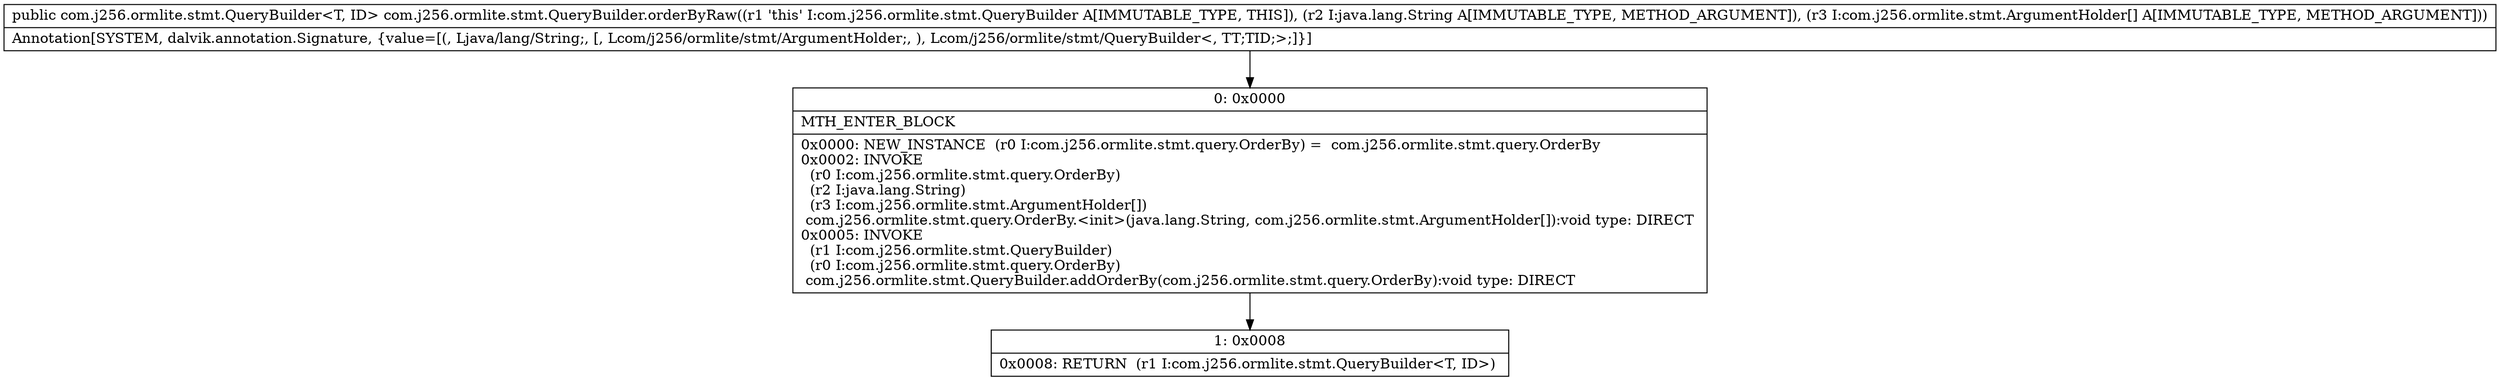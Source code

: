 digraph "CFG forcom.j256.ormlite.stmt.QueryBuilder.orderByRaw(Ljava\/lang\/String;[Lcom\/j256\/ormlite\/stmt\/ArgumentHolder;)Lcom\/j256\/ormlite\/stmt\/QueryBuilder;" {
Node_0 [shape=record,label="{0\:\ 0x0000|MTH_ENTER_BLOCK\l|0x0000: NEW_INSTANCE  (r0 I:com.j256.ormlite.stmt.query.OrderBy) =  com.j256.ormlite.stmt.query.OrderBy \l0x0002: INVOKE  \l  (r0 I:com.j256.ormlite.stmt.query.OrderBy)\l  (r2 I:java.lang.String)\l  (r3 I:com.j256.ormlite.stmt.ArgumentHolder[])\l com.j256.ormlite.stmt.query.OrderBy.\<init\>(java.lang.String, com.j256.ormlite.stmt.ArgumentHolder[]):void type: DIRECT \l0x0005: INVOKE  \l  (r1 I:com.j256.ormlite.stmt.QueryBuilder)\l  (r0 I:com.j256.ormlite.stmt.query.OrderBy)\l com.j256.ormlite.stmt.QueryBuilder.addOrderBy(com.j256.ormlite.stmt.query.OrderBy):void type: DIRECT \l}"];
Node_1 [shape=record,label="{1\:\ 0x0008|0x0008: RETURN  (r1 I:com.j256.ormlite.stmt.QueryBuilder\<T, ID\>) \l}"];
MethodNode[shape=record,label="{public com.j256.ormlite.stmt.QueryBuilder\<T, ID\> com.j256.ormlite.stmt.QueryBuilder.orderByRaw((r1 'this' I:com.j256.ormlite.stmt.QueryBuilder A[IMMUTABLE_TYPE, THIS]), (r2 I:java.lang.String A[IMMUTABLE_TYPE, METHOD_ARGUMENT]), (r3 I:com.j256.ormlite.stmt.ArgumentHolder[] A[IMMUTABLE_TYPE, METHOD_ARGUMENT]))  | Annotation[SYSTEM, dalvik.annotation.Signature, \{value=[(, Ljava\/lang\/String;, [, Lcom\/j256\/ormlite\/stmt\/ArgumentHolder;, ), Lcom\/j256\/ormlite\/stmt\/QueryBuilder\<, TT;TID;\>;]\}]\l}"];
MethodNode -> Node_0;
Node_0 -> Node_1;
}

